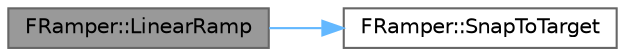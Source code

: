 digraph "FRamper::LinearRamp"
{
 // INTERACTIVE_SVG=YES
 // LATEX_PDF_SIZE
  bgcolor="transparent";
  edge [fontname=Helvetica,fontsize=10,labelfontname=Helvetica,labelfontsize=10];
  node [fontname=Helvetica,fontsize=10,shape=box,height=0.2,width=0.4];
  rankdir="LR";
  Node1 [id="Node000001",label="FRamper::LinearRamp",height=0.2,width=0.4,color="gray40", fillcolor="grey60", style="filled", fontcolor="black",tooltip=" "];
  Node1 -> Node2 [id="edge1_Node000001_Node000002",color="steelblue1",style="solid",tooltip=" "];
  Node2 [id="Node000002",label="FRamper::SnapToTarget",height=0.2,width=0.4,color="grey40", fillcolor="white", style="filled",URL="$d2/db5/classFRamper.html#a4bb76a39228922f4d225428a356fe2fe",tooltip=" "];
}
